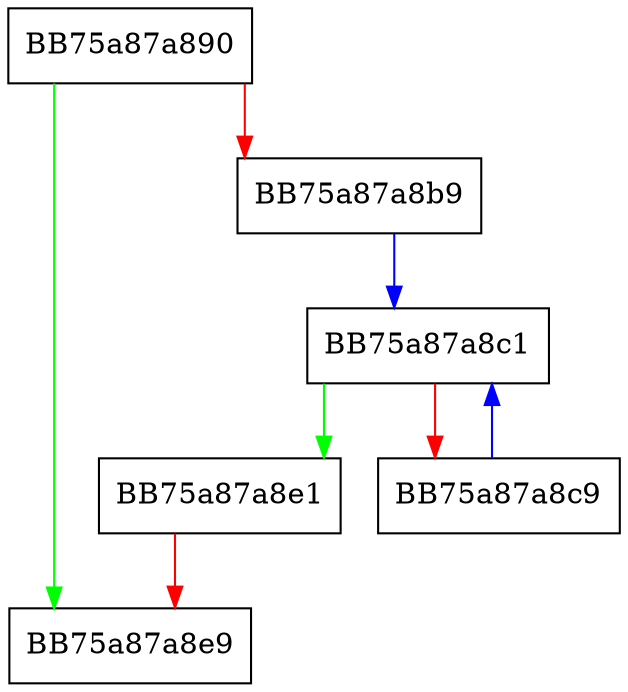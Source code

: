 digraph format {
  node [shape="box"];
  graph [splines=ortho];
  BB75a87a890 -> BB75a87a8e9 [color="green"];
  BB75a87a890 -> BB75a87a8b9 [color="red"];
  BB75a87a8b9 -> BB75a87a8c1 [color="blue"];
  BB75a87a8c1 -> BB75a87a8e1 [color="green"];
  BB75a87a8c1 -> BB75a87a8c9 [color="red"];
  BB75a87a8c9 -> BB75a87a8c1 [color="blue"];
  BB75a87a8e1 -> BB75a87a8e9 [color="red"];
}